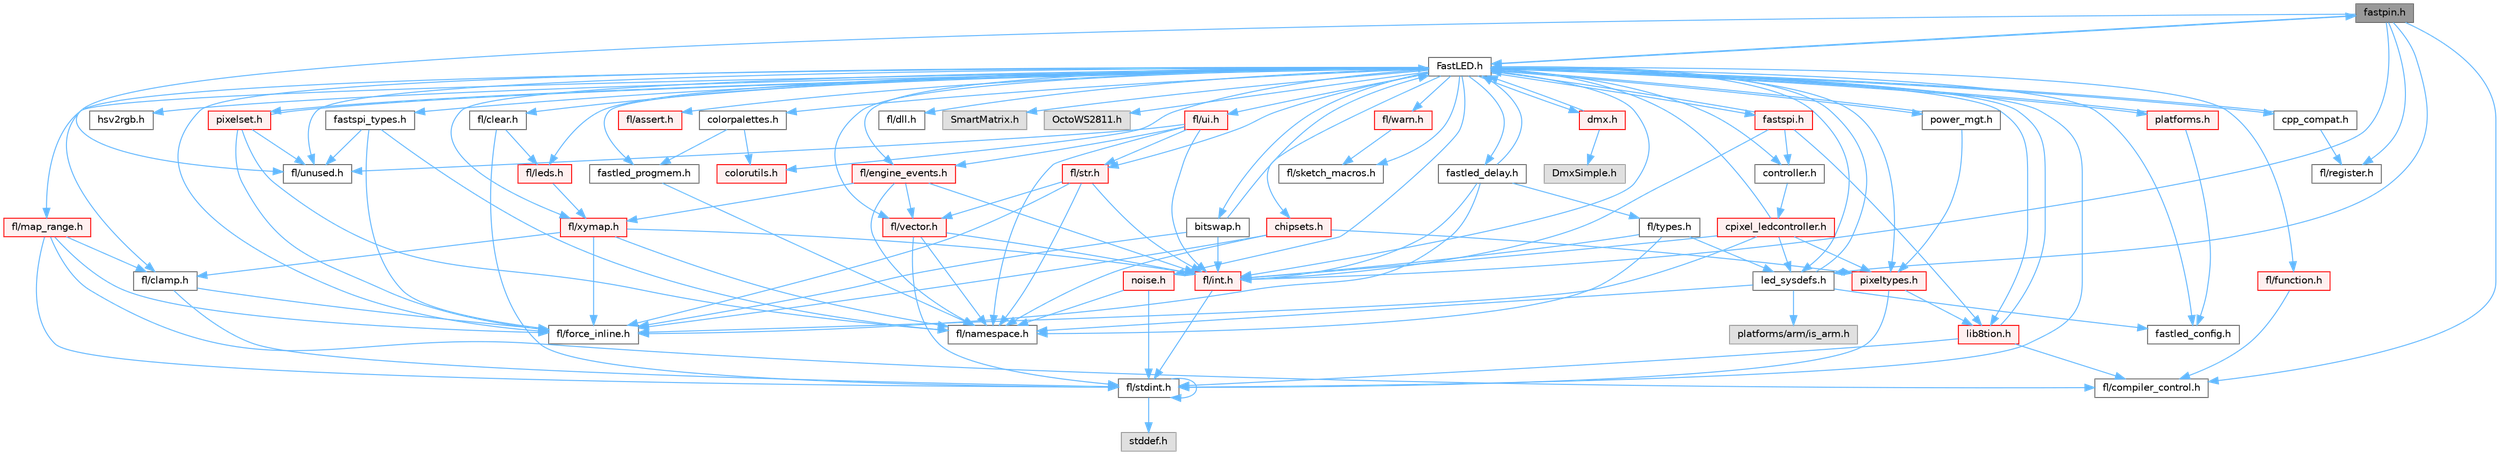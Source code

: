 digraph "fastpin.h"
{
 // INTERACTIVE_SVG=YES
 // LATEX_PDF_SIZE
  bgcolor="transparent";
  edge [fontname=Helvetica,fontsize=10,labelfontname=Helvetica,labelfontsize=10];
  node [fontname=Helvetica,fontsize=10,shape=box,height=0.2,width=0.4];
  Node1 [id="Node000001",label="fastpin.h",height=0.2,width=0.4,color="gray40", fillcolor="grey60", style="filled", fontcolor="black",tooltip="Class base definitions for defining fast pin access."];
  Node1 -> Node2 [id="edge1_Node000001_Node000002",color="steelblue1",style="solid",tooltip=" "];
  Node2 [id="Node000002",label="FastLED.h",height=0.2,width=0.4,color="grey40", fillcolor="white", style="filled",URL="$db/d97/_fast_l_e_d_8h.html",tooltip="central include file for FastLED, defines the CFastLED class/object"];
  Node2 -> Node3 [id="edge2_Node000002_Node000003",color="steelblue1",style="solid",tooltip=" "];
  Node3 [id="Node000003",label="fl/stdint.h",height=0.2,width=0.4,color="grey40", fillcolor="white", style="filled",URL="$df/dd8/stdint_8h.html",tooltip=" "];
  Node3 -> Node4 [id="edge3_Node000003_Node000004",color="steelblue1",style="solid",tooltip=" "];
  Node4 [id="Node000004",label="stddef.h",height=0.2,width=0.4,color="grey60", fillcolor="#E0E0E0", style="filled",tooltip=" "];
  Node3 -> Node3 [id="edge4_Node000003_Node000003",color="steelblue1",style="solid",tooltip=" "];
  Node2 -> Node5 [id="edge5_Node000002_Node000005",color="steelblue1",style="solid",tooltip=" "];
  Node5 [id="Node000005",label="fl/dll.h",height=0.2,width=0.4,color="grey40", fillcolor="white", style="filled",URL="$d3/d4b/dll_8h.html",tooltip="FastLED dynamic library interface - lightweight header for external callers."];
  Node2 -> Node6 [id="edge6_Node000002_Node000006",color="steelblue1",style="solid",tooltip=" "];
  Node6 [id="Node000006",label="SmartMatrix.h",height=0.2,width=0.4,color="grey60", fillcolor="#E0E0E0", style="filled",tooltip=" "];
  Node2 -> Node7 [id="edge7_Node000002_Node000007",color="steelblue1",style="solid",tooltip=" "];
  Node7 [id="Node000007",label="OctoWS2811.h",height=0.2,width=0.4,color="grey60", fillcolor="#E0E0E0", style="filled",tooltip=" "];
  Node2 -> Node8 [id="edge8_Node000002_Node000008",color="steelblue1",style="solid",tooltip=" "];
  Node8 [id="Node000008",label="fl/force_inline.h",height=0.2,width=0.4,color="grey40", fillcolor="white", style="filled",URL="$d4/d64/force__inline_8h.html",tooltip=" "];
  Node2 -> Node9 [id="edge9_Node000002_Node000009",color="steelblue1",style="solid",tooltip=" "];
  Node9 [id="Node000009",label="cpp_compat.h",height=0.2,width=0.4,color="grey40", fillcolor="white", style="filled",URL="$d9/d13/cpp__compat_8h.html",tooltip="Compatibility functions based on C++ version."];
  Node9 -> Node2 [id="edge10_Node000009_Node000002",color="steelblue1",style="solid",tooltip=" "];
  Node9 -> Node10 [id="edge11_Node000009_Node000010",color="steelblue1",style="solid",tooltip=" "];
  Node10 [id="Node000010",label="fl/register.h",height=0.2,width=0.4,color="grey40", fillcolor="white", style="filled",URL="$df/d80/register_8h.html",tooltip=" "];
  Node2 -> Node11 [id="edge12_Node000002_Node000011",color="steelblue1",style="solid",tooltip=" "];
  Node11 [id="Node000011",label="fastled_config.h",height=0.2,width=0.4,color="grey40", fillcolor="white", style="filled",URL="$d5/d11/fastled__config_8h.html",tooltip="Contains definitions that can be used to configure FastLED at compile time."];
  Node2 -> Node12 [id="edge13_Node000002_Node000012",color="steelblue1",style="solid",tooltip=" "];
  Node12 [id="Node000012",label="led_sysdefs.h",height=0.2,width=0.4,color="grey40", fillcolor="white", style="filled",URL="$d9/d3e/led__sysdefs_8h.html",tooltip="Determines which platform system definitions to include."];
  Node12 -> Node2 [id="edge14_Node000012_Node000002",color="steelblue1",style="solid",tooltip=" "];
  Node12 -> Node11 [id="edge15_Node000012_Node000011",color="steelblue1",style="solid",tooltip=" "];
  Node12 -> Node13 [id="edge16_Node000012_Node000013",color="steelblue1",style="solid",tooltip=" "];
  Node13 [id="Node000013",label="platforms/arm/is_arm.h",height=0.2,width=0.4,color="grey60", fillcolor="#E0E0E0", style="filled",tooltip=" "];
  Node12 -> Node14 [id="edge17_Node000012_Node000014",color="steelblue1",style="solid",tooltip=" "];
  Node14 [id="Node000014",label="fl/namespace.h",height=0.2,width=0.4,color="grey40", fillcolor="white", style="filled",URL="$df/d2a/namespace_8h.html",tooltip="Implements the FastLED namespace macros."];
  Node2 -> Node15 [id="edge18_Node000002_Node000015",color="steelblue1",style="solid",tooltip=" "];
  Node15 [id="Node000015",label="fastled_delay.h",height=0.2,width=0.4,color="grey40", fillcolor="white", style="filled",URL="$d0/da8/fastled__delay_8h.html",tooltip="Utility functions and classes for managing delay cycles."];
  Node15 -> Node2 [id="edge19_Node000015_Node000002",color="steelblue1",style="solid",tooltip=" "];
  Node15 -> Node16 [id="edge20_Node000015_Node000016",color="steelblue1",style="solid",tooltip=" "];
  Node16 [id="Node000016",label="fl/types.h",height=0.2,width=0.4,color="grey40", fillcolor="white", style="filled",URL="$d7/da1/fl_2types_8h.html",tooltip=" "];
  Node16 -> Node14 [id="edge21_Node000016_Node000014",color="steelblue1",style="solid",tooltip=" "];
  Node16 -> Node17 [id="edge22_Node000016_Node000017",color="steelblue1",style="solid",tooltip=" "];
  Node17 [id="Node000017",label="fl/int.h",height=0.2,width=0.4,color="red", fillcolor="#FFF0F0", style="filled",URL="$d3/d7e/int_8h.html",tooltip=" "];
  Node17 -> Node3 [id="edge23_Node000017_Node000003",color="steelblue1",style="solid",tooltip=" "];
  Node16 -> Node12 [id="edge24_Node000016_Node000012",color="steelblue1",style="solid",tooltip=" "];
  Node15 -> Node8 [id="edge25_Node000015_Node000008",color="steelblue1",style="solid",tooltip=" "];
  Node15 -> Node17 [id="edge26_Node000015_Node000017",color="steelblue1",style="solid",tooltip=" "];
  Node2 -> Node19 [id="edge27_Node000002_Node000019",color="steelblue1",style="solid",tooltip=" "];
  Node19 [id="Node000019",label="bitswap.h",height=0.2,width=0.4,color="grey40", fillcolor="white", style="filled",URL="$de/ded/bitswap_8h.html",tooltip="Functions for doing a rotation of bits/bytes used by parallel output."];
  Node19 -> Node2 [id="edge28_Node000019_Node000002",color="steelblue1",style="solid",tooltip=" "];
  Node19 -> Node8 [id="edge29_Node000019_Node000008",color="steelblue1",style="solid",tooltip=" "];
  Node19 -> Node17 [id="edge30_Node000019_Node000017",color="steelblue1",style="solid",tooltip=" "];
  Node2 -> Node20 [id="edge31_Node000002_Node000020",color="steelblue1",style="solid",tooltip=" "];
  Node20 [id="Node000020",label="controller.h",height=0.2,width=0.4,color="grey40", fillcolor="white", style="filled",URL="$d2/dd9/controller_8h.html",tooltip="deprecated: base definitions used by led controllers for writing out led data"];
  Node20 -> Node21 [id="edge32_Node000020_Node000021",color="steelblue1",style="solid",tooltip=" "];
  Node21 [id="Node000021",label="cpixel_ledcontroller.h",height=0.2,width=0.4,color="red", fillcolor="#FFF0F0", style="filled",URL="$d9/d57/cpixel__ledcontroller_8h.html",tooltip="defines the templated version of the CLEDController class"];
  Node21 -> Node2 [id="edge33_Node000021_Node000002",color="steelblue1",style="solid",tooltip=" "];
  Node21 -> Node12 [id="edge34_Node000021_Node000012",color="steelblue1",style="solid",tooltip=" "];
  Node21 -> Node22 [id="edge35_Node000021_Node000022",color="steelblue1",style="solid",tooltip=" "];
  Node22 [id="Node000022",label="pixeltypes.h",height=0.2,width=0.4,color="red", fillcolor="#FFF0F0", style="filled",URL="$d2/dba/pixeltypes_8h.html",tooltip="Includes defintions for RGB and HSV pixels."];
  Node22 -> Node3 [id="edge36_Node000022_Node000003",color="steelblue1",style="solid",tooltip=" "];
  Node22 -> Node23 [id="edge37_Node000022_Node000023",color="steelblue1",style="solid",tooltip=" "];
  Node23 [id="Node000023",label="lib8tion.h",height=0.2,width=0.4,color="red", fillcolor="#FFF0F0", style="filled",URL="$df/da5/lib8tion_8h.html",tooltip="Fast, efficient 8-bit math functions specifically designed for high-performance LED programming."];
  Node23 -> Node2 [id="edge38_Node000023_Node000002",color="steelblue1",style="solid",tooltip=" "];
  Node23 -> Node26 [id="edge39_Node000023_Node000026",color="steelblue1",style="solid",tooltip=" "];
  Node26 [id="Node000026",label="fl/compiler_control.h",height=0.2,width=0.4,color="grey40", fillcolor="white", style="filled",URL="$d4/d54/compiler__control_8h.html",tooltip=" "];
  Node23 -> Node3 [id="edge40_Node000023_Node000003",color="steelblue1",style="solid",tooltip=" "];
  Node21 -> Node8 [id="edge41_Node000021_Node000008",color="steelblue1",style="solid",tooltip=" "];
  Node21 -> Node17 [id="edge42_Node000021_Node000017",color="steelblue1",style="solid",tooltip=" "];
  Node2 -> Node1 [id="edge43_Node000002_Node000001",color="steelblue1",style="solid",tooltip=" "];
  Node2 -> Node119 [id="edge44_Node000002_Node000119",color="steelblue1",style="solid",tooltip=" "];
  Node119 [id="Node000119",label="fastspi_types.h",height=0.2,width=0.4,color="grey40", fillcolor="white", style="filled",URL="$d2/ddb/fastspi__types_8h.html",tooltip="Data types and constants used by SPI interfaces."];
  Node119 -> Node8 [id="edge45_Node000119_Node000008",color="steelblue1",style="solid",tooltip=" "];
  Node119 -> Node14 [id="edge46_Node000119_Node000014",color="steelblue1",style="solid",tooltip=" "];
  Node119 -> Node56 [id="edge47_Node000119_Node000056",color="steelblue1",style="solid",tooltip=" "];
  Node56 [id="Node000056",label="fl/unused.h",height=0.2,width=0.4,color="grey40", fillcolor="white", style="filled",URL="$d8/d4b/unused_8h.html",tooltip=" "];
  Node2 -> Node120 [id="edge48_Node000002_Node000120",color="steelblue1",style="solid",tooltip=" "];
  Node120 [id="Node000120",label="dmx.h",height=0.2,width=0.4,color="red", fillcolor="#FFF0F0", style="filled",URL="$d3/de1/dmx_8h.html",tooltip="Defines the DMX512-based LED controllers."];
  Node120 -> Node2 [id="edge49_Node000120_Node000002",color="steelblue1",style="solid",tooltip=" "];
  Node120 -> Node121 [id="edge50_Node000120_Node000121",color="steelblue1",style="solid",tooltip=" "];
  Node121 [id="Node000121",label="DmxSimple.h",height=0.2,width=0.4,color="grey60", fillcolor="#E0E0E0", style="filled",tooltip=" "];
  Node2 -> Node123 [id="edge51_Node000002_Node000123",color="steelblue1",style="solid",tooltip=" "];
  Node123 [id="Node000123",label="platforms.h",height=0.2,width=0.4,color="red", fillcolor="#FFF0F0", style="filled",URL="$da/dc9/platforms_8h.html",tooltip="Determines which platforms headers to include."];
  Node123 -> Node2 [id="edge52_Node000123_Node000002",color="steelblue1",style="solid",tooltip=" "];
  Node123 -> Node11 [id="edge53_Node000123_Node000011",color="steelblue1",style="solid",tooltip=" "];
  Node2 -> Node32 [id="edge54_Node000002_Node000032",color="steelblue1",style="solid",tooltip=" "];
  Node32 [id="Node000032",label="fastled_progmem.h",height=0.2,width=0.4,color="grey40", fillcolor="white", style="filled",URL="$df/dab/fastled__progmem_8h.html",tooltip="Wrapper definitions to allow seamless use of PROGMEM in environments that have it."];
  Node32 -> Node14 [id="edge55_Node000032_Node000014",color="steelblue1",style="solid",tooltip=" "];
  Node2 -> Node23 [id="edge56_Node000002_Node000023",color="steelblue1",style="solid",tooltip=" "];
  Node2 -> Node22 [id="edge57_Node000002_Node000022",color="steelblue1",style="solid",tooltip=" "];
  Node2 -> Node80 [id="edge58_Node000002_Node000080",color="steelblue1",style="solid",tooltip=" "];
  Node80 [id="Node000080",label="hsv2rgb.h",height=0.2,width=0.4,color="grey40", fillcolor="white", style="filled",URL="$de/d9a/hsv2rgb_8h.html",tooltip="Functions to convert from the HSV colorspace to the RGB colorspace."];
  Node2 -> Node125 [id="edge59_Node000002_Node000125",color="steelblue1",style="solid",tooltip=" "];
  Node125 [id="Node000125",label="colorutils.h",height=0.2,width=0.4,color="red", fillcolor="#FFF0F0", style="filled",URL="$d1/dfb/colorutils_8h.html",tooltip=" "];
  Node2 -> Node130 [id="edge60_Node000002_Node000130",color="steelblue1",style="solid",tooltip=" "];
  Node130 [id="Node000130",label="pixelset.h",height=0.2,width=0.4,color="red", fillcolor="#FFF0F0", style="filled",URL="$d4/d46/pixelset_8h.html",tooltip="Declares classes for managing logical groups of LEDs."];
  Node130 -> Node8 [id="edge61_Node000130_Node000008",color="steelblue1",style="solid",tooltip=" "];
  Node130 -> Node14 [id="edge62_Node000130_Node000014",color="steelblue1",style="solid",tooltip=" "];
  Node130 -> Node56 [id="edge63_Node000130_Node000056",color="steelblue1",style="solid",tooltip=" "];
  Node130 -> Node2 [id="edge64_Node000130_Node000002",color="steelblue1",style="solid",tooltip=" "];
  Node2 -> Node131 [id="edge65_Node000002_Node000131",color="steelblue1",style="solid",tooltip=" "];
  Node131 [id="Node000131",label="colorpalettes.h",height=0.2,width=0.4,color="grey40", fillcolor="white", style="filled",URL="$dc/dcc/colorpalettes_8h.html",tooltip="Declarations for the predefined color palettes supplied by FastLED."];
  Node131 -> Node125 [id="edge66_Node000131_Node000125",color="steelblue1",style="solid",tooltip=" "];
  Node131 -> Node32 [id="edge67_Node000131_Node000032",color="steelblue1",style="solid",tooltip=" "];
  Node2 -> Node132 [id="edge68_Node000002_Node000132",color="steelblue1",style="solid",tooltip=" "];
  Node132 [id="Node000132",label="noise.h",height=0.2,width=0.4,color="red", fillcolor="#FFF0F0", style="filled",URL="$d1/d31/noise_8h.html",tooltip="Functions to generate and fill arrays with noise."];
  Node132 -> Node3 [id="edge69_Node000132_Node000003",color="steelblue1",style="solid",tooltip=" "];
  Node132 -> Node14 [id="edge70_Node000132_Node000014",color="steelblue1",style="solid",tooltip=" "];
  Node2 -> Node133 [id="edge71_Node000002_Node000133",color="steelblue1",style="solid",tooltip=" "];
  Node133 [id="Node000133",label="power_mgt.h",height=0.2,width=0.4,color="grey40", fillcolor="white", style="filled",URL="$dc/d5b/power__mgt_8h.html",tooltip="Functions to limit the power used by FastLED."];
  Node133 -> Node2 [id="edge72_Node000133_Node000002",color="steelblue1",style="solid",tooltip=" "];
  Node133 -> Node22 [id="edge73_Node000133_Node000022",color="steelblue1",style="solid",tooltip=" "];
  Node2 -> Node134 [id="edge74_Node000002_Node000134",color="steelblue1",style="solid",tooltip=" "];
  Node134 [id="Node000134",label="fastspi.h",height=0.2,width=0.4,color="red", fillcolor="#FFF0F0", style="filled",URL="$d6/ddc/fastspi_8h.html",tooltip="Serial peripheral interface (SPI) definitions per platform."];
  Node134 -> Node2 [id="edge75_Node000134_Node000002",color="steelblue1",style="solid",tooltip=" "];
  Node134 -> Node20 [id="edge76_Node000134_Node000020",color="steelblue1",style="solid",tooltip=" "];
  Node134 -> Node23 [id="edge77_Node000134_Node000023",color="steelblue1",style="solid",tooltip=" "];
  Node134 -> Node17 [id="edge78_Node000134_Node000017",color="steelblue1",style="solid",tooltip=" "];
  Node2 -> Node136 [id="edge79_Node000002_Node000136",color="steelblue1",style="solid",tooltip=" "];
  Node136 [id="Node000136",label="chipsets.h",height=0.2,width=0.4,color="red", fillcolor="#FFF0F0", style="filled",URL="$db/d66/chipsets_8h.html",tooltip="Contains the bulk of the definitions for the various LED chipsets supported."];
  Node136 -> Node22 [id="edge80_Node000136_Node000022",color="steelblue1",style="solid",tooltip=" "];
  Node136 -> Node8 [id="edge81_Node000136_Node000008",color="steelblue1",style="solid",tooltip=" "];
  Node136 -> Node14 [id="edge82_Node000136_Node000014",color="steelblue1",style="solid",tooltip=" "];
  Node2 -> Node95 [id="edge83_Node000002_Node000095",color="steelblue1",style="solid",tooltip=" "];
  Node95 [id="Node000095",label="fl/engine_events.h",height=0.2,width=0.4,color="red", fillcolor="#FFF0F0", style="filled",URL="$db/dc0/engine__events_8h.html",tooltip=" "];
  Node95 -> Node14 [id="edge84_Node000095_Node000014",color="steelblue1",style="solid",tooltip=" "];
  Node95 -> Node69 [id="edge85_Node000095_Node000069",color="steelblue1",style="solid",tooltip=" "];
  Node69 [id="Node000069",label="fl/vector.h",height=0.2,width=0.4,color="red", fillcolor="#FFF0F0", style="filled",URL="$d6/d68/vector_8h.html",tooltip=" "];
  Node69 -> Node3 [id="edge86_Node000069_Node000003",color="steelblue1",style="solid",tooltip=" "];
  Node69 -> Node17 [id="edge87_Node000069_Node000017",color="steelblue1",style="solid",tooltip=" "];
  Node69 -> Node14 [id="edge88_Node000069_Node000014",color="steelblue1",style="solid",tooltip=" "];
  Node95 -> Node116 [id="edge89_Node000095_Node000116",color="steelblue1",style="solid",tooltip=" "];
  Node116 [id="Node000116",label="fl/xymap.h",height=0.2,width=0.4,color="red", fillcolor="#FFF0F0", style="filled",URL="$da/d61/xymap_8h.html",tooltip=" "];
  Node116 -> Node17 [id="edge90_Node000116_Node000017",color="steelblue1",style="solid",tooltip=" "];
  Node116 -> Node14 [id="edge91_Node000116_Node000014",color="steelblue1",style="solid",tooltip=" "];
  Node116 -> Node8 [id="edge92_Node000116_Node000008",color="steelblue1",style="solid",tooltip=" "];
  Node116 -> Node38 [id="edge93_Node000116_Node000038",color="steelblue1",style="solid",tooltip=" "];
  Node38 [id="Node000038",label="fl/clamp.h",height=0.2,width=0.4,color="grey40", fillcolor="white", style="filled",URL="$d6/dd3/clamp_8h.html",tooltip=" "];
  Node38 -> Node3 [id="edge94_Node000038_Node000003",color="steelblue1",style="solid",tooltip=" "];
  Node38 -> Node8 [id="edge95_Node000038_Node000008",color="steelblue1",style="solid",tooltip=" "];
  Node95 -> Node17 [id="edge96_Node000095_Node000017",color="steelblue1",style="solid",tooltip=" "];
  Node2 -> Node138 [id="edge97_Node000002_Node000138",color="steelblue1",style="solid",tooltip=" "];
  Node138 [id="Node000138",label="fl/leds.h",height=0.2,width=0.4,color="red", fillcolor="#FFF0F0", style="filled",URL="$da/d78/leds_8h.html",tooltip=" "];
  Node138 -> Node116 [id="edge98_Node000138_Node000116",color="steelblue1",style="solid",tooltip=" "];
  Node2 -> Node17 [id="edge99_Node000002_Node000017",color="steelblue1",style="solid",tooltip=" "];
  Node2 -> Node34 [id="edge100_Node000002_Node000034",color="steelblue1",style="solid",tooltip=" "];
  Node34 [id="Node000034",label="fl/str.h",height=0.2,width=0.4,color="red", fillcolor="#FFF0F0", style="filled",URL="$d1/d93/str_8h.html",tooltip=" "];
  Node34 -> Node17 [id="edge101_Node000034_Node000017",color="steelblue1",style="solid",tooltip=" "];
  Node34 -> Node14 [id="edge102_Node000034_Node000014",color="steelblue1",style="solid",tooltip=" "];
  Node34 -> Node69 [id="edge103_Node000034_Node000069",color="steelblue1",style="solid",tooltip=" "];
  Node34 -> Node8 [id="edge104_Node000034_Node000008",color="steelblue1",style="solid",tooltip=" "];
  Node2 -> Node116 [id="edge105_Node000002_Node000116",color="steelblue1",style="solid",tooltip=" "];
  Node2 -> Node38 [id="edge106_Node000002_Node000038",color="steelblue1",style="solid",tooltip=" "];
  Node2 -> Node39 [id="edge107_Node000002_Node000039",color="steelblue1",style="solid",tooltip=" "];
  Node39 [id="Node000039",label="fl/map_range.h",height=0.2,width=0.4,color="red", fillcolor="#FFF0F0", style="filled",URL="$d1/d47/map__range_8h.html",tooltip=" "];
  Node39 -> Node3 [id="edge108_Node000039_Node000003",color="steelblue1",style="solid",tooltip=" "];
  Node39 -> Node38 [id="edge109_Node000039_Node000038",color="steelblue1",style="solid",tooltip=" "];
  Node39 -> Node8 [id="edge110_Node000039_Node000008",color="steelblue1",style="solid",tooltip=" "];
  Node39 -> Node26 [id="edge111_Node000039_Node000026",color="steelblue1",style="solid",tooltip=" "];
  Node2 -> Node109 [id="edge112_Node000002_Node000109",color="steelblue1",style="solid",tooltip=" "];
  Node109 [id="Node000109",label="fl/warn.h",height=0.2,width=0.4,color="red", fillcolor="#FFF0F0", style="filled",URL="$de/d77/warn_8h.html",tooltip=" "];
  Node109 -> Node112 [id="edge113_Node000109_Node000112",color="steelblue1",style="solid",tooltip=" "];
  Node112 [id="Node000112",label="fl/sketch_macros.h",height=0.2,width=0.4,color="grey40", fillcolor="white", style="filled",URL="$d1/dbc/sketch__macros_8h.html",tooltip=" "];
  Node2 -> Node99 [id="edge114_Node000002_Node000099",color="steelblue1",style="solid",tooltip=" "];
  Node99 [id="Node000099",label="fl/assert.h",height=0.2,width=0.4,color="red", fillcolor="#FFF0F0", style="filled",URL="$dc/da7/assert_8h.html",tooltip=" "];
  Node2 -> Node56 [id="edge115_Node000002_Node000056",color="steelblue1",style="solid",tooltip=" "];
  Node2 -> Node69 [id="edge116_Node000002_Node000069",color="steelblue1",style="solid",tooltip=" "];
  Node2 -> Node114 [id="edge117_Node000002_Node000114",color="steelblue1",style="solid",tooltip=" "];
  Node114 [id="Node000114",label="fl/function.h",height=0.2,width=0.4,color="red", fillcolor="#FFF0F0", style="filled",URL="$dd/d67/function_8h.html",tooltip=" "];
  Node114 -> Node26 [id="edge118_Node000114_Node000026",color="steelblue1",style="solid",tooltip=" "];
  Node2 -> Node139 [id="edge119_Node000002_Node000139",color="steelblue1",style="solid",tooltip=" "];
  Node139 [id="Node000139",label="fl/clear.h",height=0.2,width=0.4,color="grey40", fillcolor="white", style="filled",URL="$df/db0/clear_8h.html",tooltip=" "];
  Node139 -> Node138 [id="edge120_Node000139_Node000138",color="steelblue1",style="solid",tooltip=" "];
  Node139 -> Node3 [id="edge121_Node000139_Node000003",color="steelblue1",style="solid",tooltip=" "];
  Node2 -> Node140 [id="edge122_Node000002_Node000140",color="steelblue1",style="solid",tooltip=" "];
  Node140 [id="Node000140",label="fl/ui.h",height=0.2,width=0.4,color="red", fillcolor="#FFF0F0", style="filled",URL="$d9/d3b/ui_8h.html",tooltip=" "];
  Node140 -> Node14 [id="edge123_Node000140_Node000014",color="steelblue1",style="solid",tooltip=" "];
  Node140 -> Node34 [id="edge124_Node000140_Node000034",color="steelblue1",style="solid",tooltip=" "];
  Node140 -> Node17 [id="edge125_Node000140_Node000017",color="steelblue1",style="solid",tooltip=" "];
  Node140 -> Node95 [id="edge126_Node000140_Node000095",color="steelblue1",style="solid",tooltip=" "];
  Node140 -> Node56 [id="edge127_Node000140_Node000056",color="steelblue1",style="solid",tooltip=" "];
  Node2 -> Node112 [id="edge128_Node000002_Node000112",color="steelblue1",style="solid",tooltip=" "];
  Node1 -> Node26 [id="edge129_Node000001_Node000026",color="steelblue1",style="solid",tooltip=" "];
  Node1 -> Node12 [id="edge130_Node000001_Node000012",color="steelblue1",style="solid",tooltip=" "];
  Node1 -> Node56 [id="edge131_Node000001_Node000056",color="steelblue1",style="solid",tooltip=" "];
  Node1 -> Node17 [id="edge132_Node000001_Node000017",color="steelblue1",style="solid",tooltip=" "];
  Node1 -> Node10 [id="edge133_Node000001_Node000010",color="steelblue1",style="solid",tooltip=" "];
}
